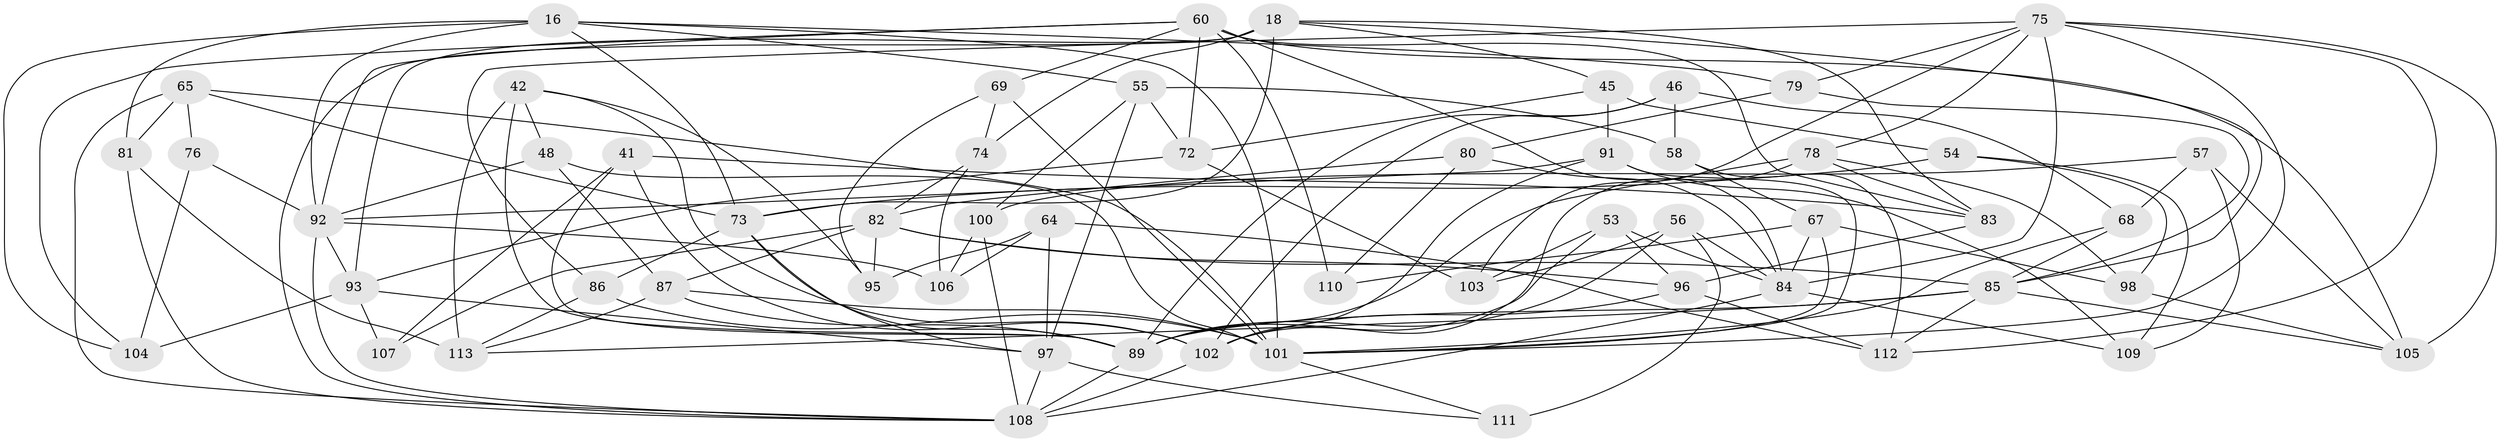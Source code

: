 // original degree distribution, {4: 1.0}
// Generated by graph-tools (version 1.1) at 2025/58/03/09/25 04:58:14]
// undirected, 56 vertices, 145 edges
graph export_dot {
graph [start="1"]
  node [color=gray90,style=filled];
  16 [super="+1+4"];
  18 [super="+8+10+13"];
  41;
  42 [super="+2"];
  45;
  46;
  48 [super="+15"];
  53;
  54;
  55 [super="+47"];
  56 [super="+23"];
  57;
  58;
  60 [super="+30+28"];
  64;
  65 [super="+37"];
  67 [super="+14"];
  68;
  69;
  72 [super="+20"];
  73 [super="+70"];
  74;
  75 [super="+7+62+63"];
  76;
  78 [super="+43"];
  79;
  80;
  81 [super="+52"];
  82 [super="+6+31"];
  83 [super="+71"];
  84 [super="+59"];
  85 [super="+35"];
  86;
  87 [super="+49"];
  89 [super="+12+32+88"];
  91 [super="+40"];
  92 [super="+34"];
  93 [super="+24"];
  95;
  96 [super="+19+90"];
  97 [super="+21"];
  98;
  100;
  101 [super="+66"];
  102 [super="+51"];
  103;
  104 [super="+50"];
  105 [super="+94"];
  106;
  107;
  108 [super="+77+99"];
  109;
  110;
  111;
  112 [super="+25"];
  113 [super="+61"];
  16 -- 81 [weight=2];
  16 -- 104;
  16 -- 79;
  16 -- 92;
  16 -- 55;
  16 -- 73;
  16 -- 101;
  18 -- 73 [weight=2];
  18 -- 45;
  18 -- 74;
  18 -- 83 [weight=2];
  18 -- 93 [weight=2];
  18 -- 85;
  18 -- 108;
  41 -- 107;
  41 -- 83;
  41 -- 102;
  41 -- 89;
  42 -- 113 [weight=2];
  42 -- 95;
  42 -- 89;
  42 -- 48;
  42 -- 102;
  45 -- 54;
  45 -- 91;
  45 -- 72;
  46 -- 68;
  46 -- 58;
  46 -- 102;
  46 -- 89;
  48 -- 87 [weight=2];
  48 -- 92;
  48 -- 101 [weight=2];
  53 -- 96;
  53 -- 89;
  53 -- 103;
  53 -- 84;
  54 -- 109;
  54 -- 73;
  54 -- 98;
  55 -- 58;
  55 -- 97;
  55 -- 72 [weight=2];
  55 -- 100;
  56 -- 111 [weight=2];
  56 -- 103;
  56 -- 89 [weight=2];
  56 -- 84;
  57 -- 68;
  57 -- 100;
  57 -- 109;
  57 -- 105;
  58 -- 112;
  58 -- 67;
  60 -- 72;
  60 -- 84 [weight=2];
  60 -- 104 [weight=2];
  60 -- 105;
  60 -- 92;
  60 -- 110;
  60 -- 69;
  60 -- 83;
  64 -- 106;
  64 -- 97;
  64 -- 112;
  64 -- 95;
  65 -- 73;
  65 -- 81 [weight=2];
  65 -- 76;
  65 -- 108;
  65 -- 101;
  67 -- 110 [weight=2];
  67 -- 98;
  67 -- 84;
  67 -- 101;
  68 -- 85;
  68 -- 101;
  69 -- 95;
  69 -- 74;
  69 -- 101;
  72 -- 93;
  72 -- 103;
  73 -- 97;
  73 -- 86;
  73 -- 89;
  74 -- 82;
  74 -- 106;
  75 -- 86;
  75 -- 105 [weight=2];
  75 -- 103;
  75 -- 78;
  75 -- 84 [weight=2];
  75 -- 79;
  75 -- 112;
  75 -- 101;
  76 -- 104 [weight=2];
  76 -- 92;
  78 -- 83;
  78 -- 98;
  78 -- 89 [weight=2];
  78 -- 102;
  79 -- 85;
  79 -- 80;
  80 -- 110;
  80 -- 84;
  80 -- 82;
  81 -- 113;
  81 -- 108;
  82 -- 107;
  82 -- 95;
  82 -- 87;
  82 -- 96 [weight=2];
  82 -- 85;
  83 -- 96;
  84 -- 109;
  84 -- 108;
  85 -- 113;
  85 -- 112;
  85 -- 105;
  85 -- 89;
  86 -- 101;
  86 -- 113;
  87 -- 113;
  87 -- 89;
  87 -- 101;
  89 -- 108;
  91 -- 109;
  91 -- 92;
  91 -- 102 [weight=2];
  91 -- 101;
  92 -- 106;
  92 -- 93;
  92 -- 108;
  93 -- 104;
  93 -- 107 [weight=2];
  93 -- 97;
  96 -- 102 [weight=2];
  96 -- 112 [weight=2];
  97 -- 111;
  97 -- 108;
  98 -- 105;
  100 -- 106;
  100 -- 108;
  101 -- 111;
  102 -- 108 [weight=2];
}
